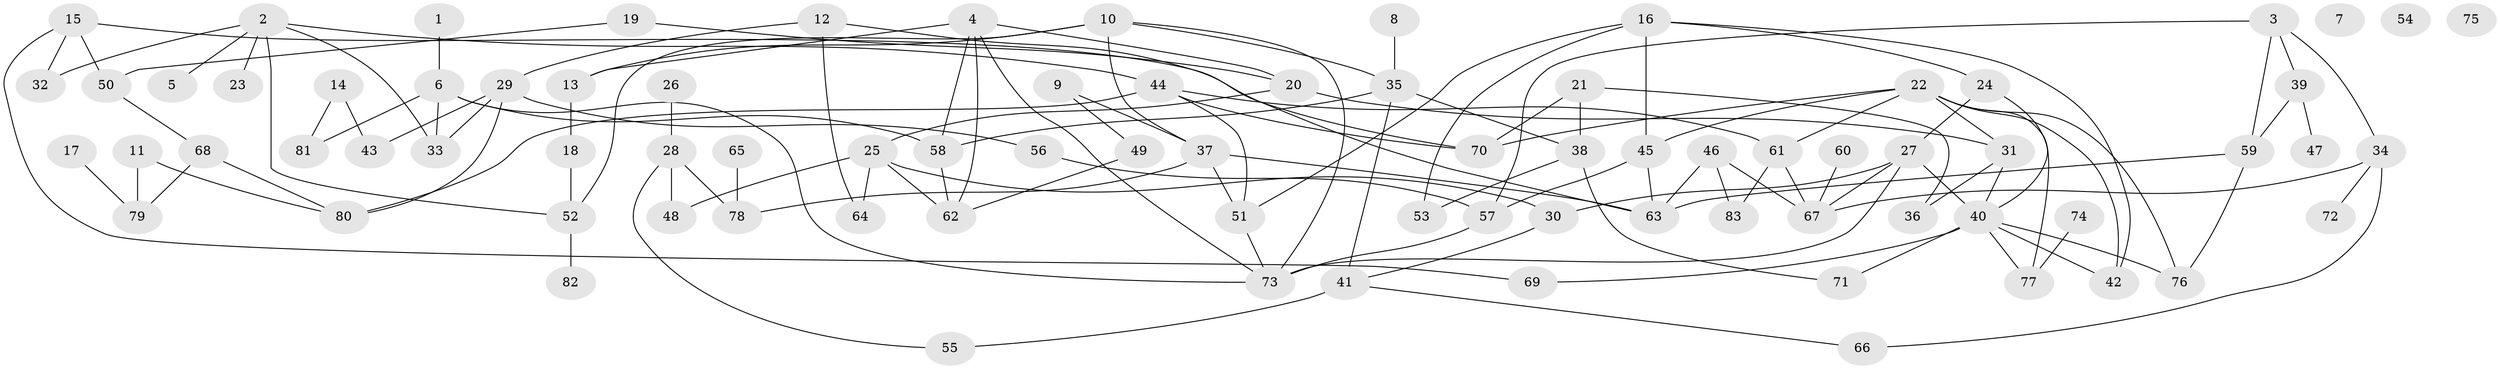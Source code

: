 // Generated by graph-tools (version 1.1) at 2025/33/03/09/25 02:33:39]
// undirected, 83 vertices, 127 edges
graph export_dot {
graph [start="1"]
  node [color=gray90,style=filled];
  1;
  2;
  3;
  4;
  5;
  6;
  7;
  8;
  9;
  10;
  11;
  12;
  13;
  14;
  15;
  16;
  17;
  18;
  19;
  20;
  21;
  22;
  23;
  24;
  25;
  26;
  27;
  28;
  29;
  30;
  31;
  32;
  33;
  34;
  35;
  36;
  37;
  38;
  39;
  40;
  41;
  42;
  43;
  44;
  45;
  46;
  47;
  48;
  49;
  50;
  51;
  52;
  53;
  54;
  55;
  56;
  57;
  58;
  59;
  60;
  61;
  62;
  63;
  64;
  65;
  66;
  67;
  68;
  69;
  70;
  71;
  72;
  73;
  74;
  75;
  76;
  77;
  78;
  79;
  80;
  81;
  82;
  83;
  1 -- 6;
  2 -- 5;
  2 -- 23;
  2 -- 32;
  2 -- 33;
  2 -- 44;
  2 -- 52;
  3 -- 34;
  3 -- 39;
  3 -- 57;
  3 -- 59;
  4 -- 13;
  4 -- 20;
  4 -- 58;
  4 -- 62;
  4 -- 73;
  6 -- 33;
  6 -- 58;
  6 -- 73;
  6 -- 81;
  8 -- 35;
  9 -- 37;
  9 -- 49;
  10 -- 13;
  10 -- 35;
  10 -- 37;
  10 -- 52;
  10 -- 73;
  11 -- 79;
  11 -- 80;
  12 -- 29;
  12 -- 63;
  12 -- 64;
  13 -- 18;
  14 -- 43;
  14 -- 81;
  15 -- 32;
  15 -- 50;
  15 -- 69;
  15 -- 70;
  16 -- 24;
  16 -- 42;
  16 -- 45;
  16 -- 51;
  16 -- 53;
  17 -- 79;
  18 -- 52;
  19 -- 20;
  19 -- 50;
  20 -- 25;
  20 -- 31;
  21 -- 36;
  21 -- 38;
  21 -- 70;
  22 -- 31;
  22 -- 42;
  22 -- 45;
  22 -- 61;
  22 -- 70;
  22 -- 76;
  22 -- 77;
  24 -- 27;
  24 -- 40;
  25 -- 30;
  25 -- 48;
  25 -- 62;
  25 -- 64;
  26 -- 28;
  27 -- 30;
  27 -- 40;
  27 -- 67;
  27 -- 73;
  28 -- 48;
  28 -- 55;
  28 -- 78;
  29 -- 33;
  29 -- 43;
  29 -- 56;
  29 -- 80;
  30 -- 41;
  31 -- 36;
  31 -- 40;
  34 -- 66;
  34 -- 67;
  34 -- 72;
  35 -- 38;
  35 -- 41;
  35 -- 58;
  37 -- 51;
  37 -- 63;
  37 -- 78;
  38 -- 53;
  38 -- 71;
  39 -- 47;
  39 -- 59;
  40 -- 42;
  40 -- 69;
  40 -- 71;
  40 -- 76;
  40 -- 77;
  41 -- 55;
  41 -- 66;
  44 -- 51;
  44 -- 61;
  44 -- 70;
  44 -- 80;
  45 -- 57;
  45 -- 63;
  46 -- 63;
  46 -- 67;
  46 -- 83;
  49 -- 62;
  50 -- 68;
  51 -- 73;
  52 -- 82;
  56 -- 57;
  57 -- 73;
  58 -- 62;
  59 -- 63;
  59 -- 76;
  60 -- 67;
  61 -- 67;
  61 -- 83;
  65 -- 78;
  68 -- 79;
  68 -- 80;
  74 -- 77;
}
